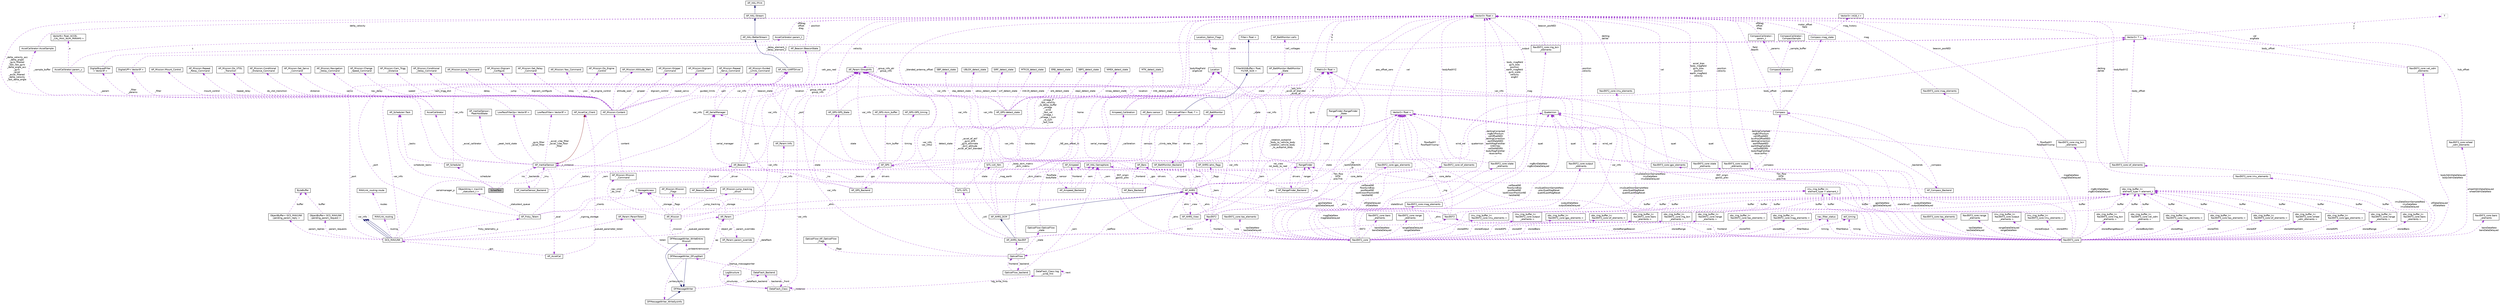 digraph "SchedTest"
{
 // INTERACTIVE_SVG=YES
  edge [fontname="Helvetica",fontsize="10",labelfontname="Helvetica",labelfontsize="10"];
  node [fontname="Helvetica",fontsize="10",shape=record];
  Node1 [label="SchedTest",height=0.2,width=0.4,color="black", fillcolor="grey75", style="filled", fontcolor="black"];
  Node2 -> Node1 [dir="back",color="darkorchid3",fontsize="10",style="dashed",label=" scheduler" ,fontname="Helvetica"];
  Node2 [label="AP_Scheduler",height=0.2,width=0.4,color="black", fillcolor="white", style="filled",URL="$classAP__Scheduler.html"];
  Node3 -> Node2 [dir="back",color="darkorchid3",fontsize="10",style="dashed",label=" var_info" ,fontname="Helvetica"];
  Node3 [label="AP_Param::GroupInfo",height=0.2,width=0.4,color="black", fillcolor="white", style="filled",URL="$structAP__Param_1_1GroupInfo.html"];
  Node3 -> Node3 [dir="back",color="darkorchid3",fontsize="10",style="dashed",label=" group_info_ptr\ngroup_info" ,fontname="Helvetica"];
  Node4 -> Node2 [dir="back",color="darkorchid3",fontsize="10",style="dashed",label=" _tasks" ,fontname="Helvetica"];
  Node4 [label="AP_Scheduler::Task",height=0.2,width=0.4,color="black", fillcolor="white", style="filled",URL="$structAP__Scheduler_1_1Task.html"];
  Node4 -> Node1 [dir="back",color="darkorchid3",fontsize="10",style="dashed",label=" scheduler_tasks" ,fontname="Helvetica"];
  Node5 -> Node1 [dir="back",color="darkorchid3",fontsize="10",style="dashed",label=" ins" ,fontname="Helvetica"];
  Node5 [label="AP_InertialSensor",height=0.2,width=0.4,color="black", fillcolor="white", style="filled",URL="$classAP__InertialSensor.html"];
  Node6 -> Node5 [dir="back",color="firebrick4",fontsize="10",style="solid",fontname="Helvetica"];
  Node6 [label="AP_AccelCal_Client",height=0.2,width=0.4,color="black", fillcolor="white", style="filled",URL="$classAP__AccelCal__Client.html"];
  Node7 -> Node5 [dir="back",color="darkorchid3",fontsize="10",style="dashed",label=" _peak_hold_state" ,fontname="Helvetica"];
  Node7 [label="AP_InertialSensor::\lPeakHoldState",height=0.2,width=0.4,color="black", fillcolor="white", style="filled",URL="$structAP__InertialSensor_1_1PeakHoldState.html"];
  Node8 -> Node5 [dir="back",color="darkorchid3",fontsize="10",style="dashed",label=" _accel_vibe_filter\n_accel_vibe_floor\l_filter" ,fontname="Helvetica"];
  Node8 [label="LowPassFilter\< Vector3f \>",height=0.2,width=0.4,color="black", fillcolor="white", style="filled",URL="$classLowPassFilter.html"];
  Node9 -> Node8 [dir="back",color="darkorchid3",fontsize="10",style="dashed",label=" _filter" ,fontname="Helvetica"];
  Node9 [label="DigitalLPF\< Vector3f \>",height=0.2,width=0.4,color="black", fillcolor="white", style="filled",URL="$classDigitalLPF.html"];
  Node10 -> Node9 [dir="back",color="darkorchid3",fontsize="10",style="dashed",label=" _output" ,fontname="Helvetica"];
  Node10 [label="Vector3\< T \>",height=0.2,width=0.4,color="black", fillcolor="white", style="filled",URL="$classVector3.html"];
  Node11 -> Node10 [dir="back",color="darkorchid3",fontsize="10",style="dashed",label=" x\ny\nz" ,fontname="Helvetica"];
  Node11 [label="T",height=0.2,width=0.4,color="grey75", fillcolor="white", style="filled"];
  Node12 -> Node5 [dir="back",color="darkorchid3",fontsize="10",style="dashed",label=" _backends" ,fontname="Helvetica"];
  Node12 [label="AP_InertialSensor_Backend",height=0.2,width=0.4,color="black", fillcolor="white", style="filled",URL="$classAP__InertialSensor__Backend.html"];
  Node13 -> Node12 [dir="back",color="darkorchid3",fontsize="10",style="dashed",label=" _sem" ,fontname="Helvetica"];
  Node13 [label="AP_HAL::Semaphore",height=0.2,width=0.4,color="black", fillcolor="white", style="filled",URL="$classAP__HAL_1_1Semaphore.html"];
  Node5 -> Node12 [dir="back",color="darkorchid3",fontsize="10",style="dashed",label=" _imu" ,fontname="Helvetica"];
  Node14 -> Node5 [dir="back",color="darkorchid3",fontsize="10",style="dashed",label=" _gyro_filter\n_accel_filter" ,fontname="Helvetica"];
  Node14 [label="LowPassFilter2p\< Vector3f \>",height=0.2,width=0.4,color="black", fillcolor="white", style="filled",URL="$classLowPassFilter2p.html"];
  Node15 -> Node14 [dir="back",color="darkorchid3",fontsize="10",style="dashed",label=" _filter\n_params" ,fontname="Helvetica"];
  Node15 [label="DigitalBiquadFilter\l\< Vector3f \>",height=0.2,width=0.4,color="black", fillcolor="white", style="filled",URL="$classDigitalBiquadFilter.html"];
  Node10 -> Node15 [dir="back",color="darkorchid3",fontsize="10",style="dashed",label=" _delay_element_1\n_delay_element_2" ,fontname="Helvetica"];
  Node16 -> Node5 [dir="back",color="darkorchid3",fontsize="10",style="dashed",label=" _accel_calibrator" ,fontname="Helvetica"];
  Node16 [label="AccelCalibrator",height=0.2,width=0.4,color="black", fillcolor="white", style="filled",URL="$classAccelCalibrator.html"];
  Node17 -> Node16 [dir="back",color="darkorchid3",fontsize="10",style="dashed",label=" _param" ,fontname="Helvetica"];
  Node17 [label="AccelCalibrator::param_u",height=0.2,width=0.4,color="black", fillcolor="white", style="filled",URL="$unionAccelCalibrator_1_1param__u.html"];
  Node18 -> Node17 [dir="back",color="darkorchid3",fontsize="10",style="dashed",label=" s" ,fontname="Helvetica"];
  Node18 [label="AccelCalibrator::param_t",height=0.2,width=0.4,color="black", fillcolor="white", style="filled",URL="$structAccelCalibrator_1_1param__t.html"];
  Node19 -> Node18 [dir="back",color="darkorchid3",fontsize="10",style="dashed",label=" offdiag\noffset\ndiag" ,fontname="Helvetica"];
  Node19 [label="Vector3\< float \>",height=0.2,width=0.4,color="black", fillcolor="white", style="filled",URL="$classVector3.html"];
  Node20 -> Node17 [dir="back",color="darkorchid3",fontsize="10",style="dashed",label=" a" ,fontname="Helvetica"];
  Node20 [label="VectorN\< float, ACCEL\l_CAL_MAX_NUM_PARAMS \>",height=0.2,width=0.4,color="black", fillcolor="white", style="filled",URL="$classVectorN.html"];
  Node21 -> Node16 [dir="back",color="darkorchid3",fontsize="10",style="dashed",label=" _sample_buffer" ,fontname="Helvetica"];
  Node21 [label="AccelCalibrator::AccelSample",height=0.2,width=0.4,color="black", fillcolor="white", style="filled",URL="$structAccelCalibrator_1_1AccelSample.html"];
  Node19 -> Node21 [dir="back",color="darkorchid3",fontsize="10",style="dashed",label=" delta_velocity" ,fontname="Helvetica"];
  Node22 -> Node5 [dir="back",color="darkorchid3",fontsize="10",style="dashed",label=" _dataflash" ,fontname="Helvetica"];
  Node22 [label="DataFlash_Class",height=0.2,width=0.4,color="black", fillcolor="white", style="filled",URL="$classDataFlash__Class.html"];
  Node23 -> Node22 [dir="back",color="darkorchid3",fontsize="10",style="dashed",label=" log_write_fmts" ,fontname="Helvetica"];
  Node23 [label="DataFlash_Class::log\l_write_fmt",height=0.2,width=0.4,color="black", fillcolor="white", style="filled",URL="$structDataFlash__Class_1_1log__write__fmt.html"];
  Node23 -> Node23 [dir="back",color="darkorchid3",fontsize="10",style="dashed",label=" next" ,fontname="Helvetica"];
  Node24 -> Node22 [dir="back",color="darkorchid3",fontsize="10",style="dashed",label=" _structures" ,fontname="Helvetica"];
  Node24 [label="LogStructure",height=0.2,width=0.4,color="black", fillcolor="white", style="filled",URL="$structLogStructure.html"];
  Node22 -> Node22 [dir="back",color="darkorchid3",fontsize="10",style="dashed",label=" _instance" ,fontname="Helvetica"];
  Node25 -> Node22 [dir="back",color="darkorchid3",fontsize="10",style="dashed",label=" backends" ,fontname="Helvetica"];
  Node25 [label="DataFlash_Backend",height=0.2,width=0.4,color="black", fillcolor="white", style="filled",URL="$classDataFlash__Backend.html"];
  Node22 -> Node25 [dir="back",color="darkorchid3",fontsize="10",style="dashed",label=" _front" ,fontname="Helvetica"];
  Node26 -> Node25 [dir="back",color="darkorchid3",fontsize="10",style="dashed",label=" _startup_messagewriter" ,fontname="Helvetica"];
  Node26 [label="DFMessageWriter_DFLogStart",height=0.2,width=0.4,color="black", fillcolor="white", style="filled",URL="$classDFMessageWriter__DFLogStart.html"];
  Node27 -> Node26 [dir="back",color="midnightblue",fontsize="10",style="solid",fontname="Helvetica"];
  Node27 [label="DFMessageWriter",height=0.2,width=0.4,color="black", fillcolor="white", style="filled",URL="$classDFMessageWriter.html"];
  Node25 -> Node27 [dir="back",color="darkorchid3",fontsize="10",style="dashed",label=" _dataflash_backend" ,fontname="Helvetica"];
  Node28 -> Node26 [dir="back",color="darkorchid3",fontsize="10",style="dashed",label=" _writeentiremission" ,fontname="Helvetica"];
  Node28 [label="DFMessageWriter_WriteEntire\lMission",height=0.2,width=0.4,color="black", fillcolor="white", style="filled",URL="$classDFMessageWriter__WriteEntireMission.html"];
  Node27 -> Node28 [dir="back",color="midnightblue",fontsize="10",style="solid",fontname="Helvetica"];
  Node29 -> Node28 [dir="back",color="darkorchid3",fontsize="10",style="dashed",label=" _mission" ,fontname="Helvetica"];
  Node29 [label="AP_Mission",height=0.2,width=0.4,color="black", fillcolor="white", style="filled",URL="$classAP__Mission.html",tooltip="Object managing Mission. "];
  Node30 -> Node29 [dir="back",color="darkorchid3",fontsize="10",style="dashed",label=" _storage" ,fontname="Helvetica"];
  Node30 [label="StorageAccess",height=0.2,width=0.4,color="black", fillcolor="white", style="filled",URL="$classStorageAccess.html"];
  Node31 -> Node29 [dir="back",color="darkorchid3",fontsize="10",style="dashed",label=" _nav_cmd\n_do_cmd" ,fontname="Helvetica"];
  Node31 [label="AP_Mission::Mission\l_Command",height=0.2,width=0.4,color="black", fillcolor="white", style="filled",URL="$structAP__Mission_1_1Mission__Command.html"];
  Node32 -> Node31 [dir="back",color="darkorchid3",fontsize="10",style="dashed",label=" content" ,fontname="Helvetica"];
  Node32 [label="AP_Mission::Content",height=0.2,width=0.4,color="black", fillcolor="white", style="filled",URL="$unionAP__Mission_1_1Content.html"];
  Node33 -> Node32 [dir="back",color="darkorchid3",fontsize="10",style="dashed",label=" guided_limits" ,fontname="Helvetica"];
  Node33 [label="AP_Mission::Guided\l_Limits_Command",height=0.2,width=0.4,color="black", fillcolor="white", style="filled",URL="$structAP__Mission_1_1Guided__Limits__Command.html"];
  Node34 -> Node32 [dir="back",color="darkorchid3",fontsize="10",style="dashed",label=" mount_control" ,fontname="Helvetica"];
  Node34 [label="AP_Mission::Mount_Control",height=0.2,width=0.4,color="black", fillcolor="white", style="filled",URL="$structAP__Mission_1_1Mount__Control.html"];
  Node35 -> Node32 [dir="back",color="darkorchid3",fontsize="10",style="dashed",label=" repeat_relay" ,fontname="Helvetica"];
  Node35 [label="AP_Mission::Repeat\l_Relay_Command",height=0.2,width=0.4,color="black", fillcolor="white", style="filled",URL="$structAP__Mission_1_1Repeat__Relay__Command.html"];
  Node36 -> Node32 [dir="back",color="darkorchid3",fontsize="10",style="dashed",label=" do_vtol_transition" ,fontname="Helvetica"];
  Node36 [label="AP_Mission::Do_VTOL\l_Transition",height=0.2,width=0.4,color="black", fillcolor="white", style="filled",URL="$structAP__Mission_1_1Do__VTOL__Transition.html"];
  Node37 -> Node32 [dir="back",color="darkorchid3",fontsize="10",style="dashed",label=" distance" ,fontname="Helvetica"];
  Node37 [label="AP_Mission::Conditional\l_Distance_Command",height=0.2,width=0.4,color="black", fillcolor="white", style="filled",URL="$structAP__Mission_1_1Conditional__Distance__Command.html"];
  Node38 -> Node32 [dir="back",color="darkorchid3",fontsize="10",style="dashed",label=" servo" ,fontname="Helvetica"];
  Node38 [label="AP_Mission::Set_Servo\l_Command",height=0.2,width=0.4,color="black", fillcolor="white", style="filled",URL="$structAP__Mission_1_1Set__Servo__Command.html"];
  Node39 -> Node32 [dir="back",color="darkorchid3",fontsize="10",style="dashed",label=" nav_delay" ,fontname="Helvetica"];
  Node39 [label="AP_Mission::Navigation\l_Delay_Command",height=0.2,width=0.4,color="black", fillcolor="white", style="filled",URL="$structAP__Mission_1_1Navigation__Delay__Command.html"];
  Node40 -> Node32 [dir="back",color="darkorchid3",fontsize="10",style="dashed",label=" speed" ,fontname="Helvetica"];
  Node40 [label="AP_Mission::Change\l_Speed_Command",height=0.2,width=0.4,color="black", fillcolor="white", style="filled",URL="$structAP__Mission_1_1Change__Speed__Command.html"];
  Node41 -> Node32 [dir="back",color="darkorchid3",fontsize="10",style="dashed",label=" cam_trigg_dist" ,fontname="Helvetica"];
  Node41 [label="AP_Mission::Cam_Trigg\l_Distance",height=0.2,width=0.4,color="black", fillcolor="white", style="filled",URL="$structAP__Mission_1_1Cam__Trigg__Distance.html"];
  Node42 -> Node32 [dir="back",color="darkorchid3",fontsize="10",style="dashed",label=" delay" ,fontname="Helvetica"];
  Node42 [label="AP_Mission::Conditional\l_Delay_Command",height=0.2,width=0.4,color="black", fillcolor="white", style="filled",URL="$structAP__Mission_1_1Conditional__Delay__Command.html"];
  Node43 -> Node32 [dir="back",color="darkorchid3",fontsize="10",style="dashed",label=" jump" ,fontname="Helvetica"];
  Node43 [label="AP_Mission::Jump_Command",height=0.2,width=0.4,color="black", fillcolor="white", style="filled",URL="$structAP__Mission_1_1Jump__Command.html"];
  Node44 -> Node32 [dir="back",color="darkorchid3",fontsize="10",style="dashed",label=" location" ,fontname="Helvetica"];
  Node44 [label="Location",height=0.2,width=0.4,color="black", fillcolor="white", style="filled",URL="$structLocation.html"];
  Node45 -> Node44 [dir="back",color="darkorchid3",fontsize="10",style="dashed",label=" flags" ,fontname="Helvetica"];
  Node45 [label="Location_Option_Flags",height=0.2,width=0.4,color="black", fillcolor="white", style="filled",URL="$structLocation__Option__Flags.html"];
  Node46 -> Node32 [dir="back",color="darkorchid3",fontsize="10",style="dashed",label=" digicam_configure" ,fontname="Helvetica"];
  Node46 [label="AP_Mission::Digicam\l_Configure",height=0.2,width=0.4,color="black", fillcolor="white", style="filled",URL="$structAP__Mission_1_1Digicam__Configure.html"];
  Node47 -> Node32 [dir="back",color="darkorchid3",fontsize="10",style="dashed",label=" relay" ,fontname="Helvetica"];
  Node47 [label="AP_Mission::Set_Relay\l_Command",height=0.2,width=0.4,color="black", fillcolor="white", style="filled",URL="$structAP__Mission_1_1Set__Relay__Command.html"];
  Node48 -> Node32 [dir="back",color="darkorchid3",fontsize="10",style="dashed",label=" yaw" ,fontname="Helvetica"];
  Node48 [label="AP_Mission::Yaw_Command",height=0.2,width=0.4,color="black", fillcolor="white", style="filled",URL="$structAP__Mission_1_1Yaw__Command.html"];
  Node49 -> Node32 [dir="back",color="darkorchid3",fontsize="10",style="dashed",label=" do_engine_control" ,fontname="Helvetica"];
  Node49 [label="AP_Mission::Do_Engine\l_Control",height=0.2,width=0.4,color="black", fillcolor="white", style="filled",URL="$structAP__Mission_1_1Do__Engine__Control.html"];
  Node50 -> Node32 [dir="back",color="darkorchid3",fontsize="10",style="dashed",label=" altitude_wait" ,fontname="Helvetica"];
  Node50 [label="AP_Mission::Altitude_Wait",height=0.2,width=0.4,color="black", fillcolor="white", style="filled",URL="$structAP__Mission_1_1Altitude__Wait.html"];
  Node51 -> Node32 [dir="back",color="darkorchid3",fontsize="10",style="dashed",label=" gripper" ,fontname="Helvetica"];
  Node51 [label="AP_Mission::Gripper\l_Command",height=0.2,width=0.4,color="black", fillcolor="white", style="filled",URL="$structAP__Mission_1_1Gripper__Command.html"];
  Node52 -> Node32 [dir="back",color="darkorchid3",fontsize="10",style="dashed",label=" digicam_control" ,fontname="Helvetica"];
  Node52 [label="AP_Mission::Digicam\l_Control",height=0.2,width=0.4,color="black", fillcolor="white", style="filled",URL="$structAP__Mission_1_1Digicam__Control.html"];
  Node53 -> Node32 [dir="back",color="darkorchid3",fontsize="10",style="dashed",label=" repeat_servo" ,fontname="Helvetica"];
  Node53 [label="AP_Mission::Repeat\l_Servo_Command",height=0.2,width=0.4,color="black", fillcolor="white", style="filled",URL="$structAP__Mission_1_1Repeat__Servo__Command.html"];
  Node3 -> Node29 [dir="back",color="darkorchid3",fontsize="10",style="dashed",label=" var_info" ,fontname="Helvetica"];
  Node54 -> Node29 [dir="back",color="darkorchid3",fontsize="10",style="dashed",label=" _flags" ,fontname="Helvetica"];
  Node54 [label="AP_Mission::Mission\l_Flags",height=0.2,width=0.4,color="black", fillcolor="white", style="filled",URL="$structAP__Mission_1_1Mission__Flags.html"];
  Node55 -> Node29 [dir="back",color="darkorchid3",fontsize="10",style="dashed",label=" _ahrs" ,fontname="Helvetica"];
  Node55 [label="AP_AHRS",height=0.2,width=0.4,color="black", fillcolor="white", style="filled",URL="$classAP__AHRS.html"];
  Node56 -> Node55 [dir="back",color="darkorchid3",fontsize="10",style="dashed",label=" _rotation_autopilot\l_body_to_vehicle_body\n_rotation_vehicle_body\l_to_autopilot_body" ,fontname="Helvetica"];
  Node56 [label="Matrix3\< float \>",height=0.2,width=0.4,color="black", fillcolor="white", style="filled",URL="$classMatrix3.html"];
  Node19 -> Node56 [dir="back",color="darkorchid3",fontsize="10",style="dashed",label=" a\nb\nc" ,fontname="Helvetica"];
  Node57 -> Node55 [dir="back",color="darkorchid3",fontsize="10",style="dashed",label=" _flags" ,fontname="Helvetica"];
  Node57 [label="AP_AHRS::ahrs_flags",height=0.2,width=0.4,color="black", fillcolor="white", style="filled",URL="$structAP__AHRS_1_1ahrs__flags.html"];
  Node58 -> Node55 [dir="back",color="darkorchid3",fontsize="10",style="dashed",label=" _baro" ,fontname="Helvetica"];
  Node58 [label="AP_Baro",height=0.2,width=0.4,color="black", fillcolor="white", style="filled",URL="$classAP__Baro.html"];
  Node59 -> Node58 [dir="back",color="darkorchid3",fontsize="10",style="dashed",label=" sensors" ,fontname="Helvetica"];
  Node59 [label="AP_Baro::sensor",height=0.2,width=0.4,color="black", fillcolor="white", style="filled",URL="$structAP__Baro_1_1sensor.html"];
  Node60 -> Node58 [dir="back",color="darkorchid3",fontsize="10",style="dashed",label=" _climb_rate_filter" ,fontname="Helvetica"];
  Node60 [label="DerivativeFilter\< float, 7 \>",height=0.2,width=0.4,color="black", fillcolor="white", style="filled",URL="$classDerivativeFilter.html"];
  Node61 -> Node60 [dir="back",color="midnightblue",fontsize="10",style="solid",fontname="Helvetica"];
  Node61 [label="FilterWithBuffer\< float,\l FILTER_SIZE \>",height=0.2,width=0.4,color="black", fillcolor="white", style="filled",URL="$classFilterWithBuffer.html"];
  Node62 -> Node61 [dir="back",color="midnightblue",fontsize="10",style="solid",fontname="Helvetica"];
  Node62 [label="Filter\< float \>",height=0.2,width=0.4,color="black", fillcolor="white", style="filled",URL="$classFilter.html"];
  Node3 -> Node58 [dir="back",color="darkorchid3",fontsize="10",style="dashed",label=" var_info" ,fontname="Helvetica"];
  Node63 -> Node58 [dir="back",color="darkorchid3",fontsize="10",style="dashed",label=" drivers" ,fontname="Helvetica"];
  Node63 [label="AP_Baro_Backend",height=0.2,width=0.4,color="black", fillcolor="white", style="filled",URL="$classAP__Baro__Backend.html"];
  Node58 -> Node63 [dir="back",color="darkorchid3",fontsize="10",style="dashed",label=" _frontend" ,fontname="Helvetica"];
  Node13 -> Node63 [dir="back",color="darkorchid3",fontsize="10",style="dashed",label=" _sem" ,fontname="Helvetica"];
  Node64 -> Node55 [dir="back",color="darkorchid3",fontsize="10",style="dashed",label=" _optflow" ,fontname="Helvetica"];
  Node64 [label="OpticalFlow",height=0.2,width=0.4,color="black", fillcolor="white", style="filled",URL="$classOpticalFlow.html"];
  Node65 -> Node64 [dir="back",color="darkorchid3",fontsize="10",style="dashed",label=" _ahrs" ,fontname="Helvetica"];
  Node65 [label="AP_AHRS_NavEKF",height=0.2,width=0.4,color="black", fillcolor="white", style="filled",URL="$classAP__AHRS__NavEKF.html"];
  Node66 -> Node65 [dir="back",color="midnightblue",fontsize="10",style="solid",fontname="Helvetica"];
  Node66 [label="AP_AHRS_DCM",height=0.2,width=0.4,color="black", fillcolor="white", style="filled",URL="$classAP__AHRS__DCM.html"];
  Node55 -> Node66 [dir="back",color="midnightblue",fontsize="10",style="solid",fontname="Helvetica"];
  Node56 -> Node66 [dir="back",color="darkorchid3",fontsize="10",style="dashed",label=" _body_dcm_matrix\n_dcm_matrix" ,fontname="Helvetica"];
  Node19 -> Node66 [dir="back",color="darkorchid3",fontsize="10",style="dashed",label=" _omega_P\n_last_velocity\n_ra_delay_buffer\n_omega\n_wind\n_last_vel\n_omega_I\n_omega_I_sum\n_ra_sum\n_last_fuse\n..." ,fontname="Helvetica"];
  Node67 -> Node66 [dir="back",color="darkorchid3",fontsize="10",style="dashed",label=" _mag_earth" ,fontname="Helvetica"];
  Node67 [label="Vector2\< float \>",height=0.2,width=0.4,color="black", fillcolor="white", style="filled",URL="$structVector2.html"];
  Node56 -> Node65 [dir="back",color="darkorchid3",fontsize="10",style="dashed",label=" _dcm_matrix" ,fontname="Helvetica"];
  Node68 -> Node65 [dir="back",color="darkorchid3",fontsize="10",style="dashed",label=" EKF2" ,fontname="Helvetica"];
  Node68 [label="NavEKF2",height=0.2,width=0.4,color="black", fillcolor="white", style="filled",URL="$classNavEKF2.html"];
  Node58 -> Node68 [dir="back",color="darkorchid3",fontsize="10",style="dashed",label=" _baro" ,fontname="Helvetica"];
  Node3 -> Node68 [dir="back",color="darkorchid3",fontsize="10",style="dashed",label=" var_info" ,fontname="Helvetica"];
  Node67 -> Node68 [dir="back",color="darkorchid3",fontsize="10",style="dashed",label=" core_delta" ,fontname="Helvetica"];
  Node69 -> Node68 [dir="back",color="darkorchid3",fontsize="10",style="dashed",label=" _rng" ,fontname="Helvetica"];
  Node69 [label="RangeFinder",height=0.2,width=0.4,color="black", fillcolor="white", style="filled",URL="$classRangeFinder.html"];
  Node70 -> Node69 [dir="back",color="darkorchid3",fontsize="10",style="dashed",label=" serial_manager" ,fontname="Helvetica"];
  Node70 [label="AP_SerialManager",height=0.2,width=0.4,color="black", fillcolor="white", style="filled",URL="$classAP__SerialManager.html"];
  Node71 -> Node70 [dir="back",color="darkorchid3",fontsize="10",style="dashed",label=" uart" ,fontname="Helvetica"];
  Node71 [label="AP_HAL::UARTDriver",height=0.2,width=0.4,color="black", fillcolor="white", style="filled",URL="$classAP__HAL_1_1UARTDriver.html"];
  Node72 -> Node71 [dir="back",color="midnightblue",fontsize="10",style="solid",fontname="Helvetica"];
  Node72 [label="AP_HAL::BetterStream",height=0.2,width=0.4,color="black", fillcolor="white", style="filled",URL="$classAP__HAL_1_1BetterStream.html"];
  Node73 -> Node72 [dir="back",color="midnightblue",fontsize="10",style="solid",fontname="Helvetica"];
  Node73 [label="AP_HAL::Stream",height=0.2,width=0.4,color="black", fillcolor="white", style="filled",URL="$classAP__HAL_1_1Stream.html"];
  Node74 -> Node73 [dir="back",color="midnightblue",fontsize="10",style="solid",fontname="Helvetica"];
  Node74 [label="AP_HAL::Print",height=0.2,width=0.4,color="black", fillcolor="white", style="filled",URL="$classAP__HAL_1_1Print.html"];
  Node3 -> Node70 [dir="back",color="darkorchid3",fontsize="10",style="dashed",label=" var_info" ,fontname="Helvetica"];
  Node75 -> Node69 [dir="back",color="darkorchid3",fontsize="10",style="dashed",label=" state" ,fontname="Helvetica"];
  Node75 [label="RangeFinder::RangeFinder\l_State",height=0.2,width=0.4,color="black", fillcolor="white", style="filled",URL="$structRangeFinder_1_1RangeFinder__State.html"];
  Node3 -> Node69 [dir="back",color="darkorchid3",fontsize="10",style="dashed",label=" var_info" ,fontname="Helvetica"];
  Node19 -> Node69 [dir="back",color="darkorchid3",fontsize="10",style="dashed",label=" pos_offset_zero" ,fontname="Helvetica"];
  Node76 -> Node69 [dir="back",color="darkorchid3",fontsize="10",style="dashed",label=" drivers" ,fontname="Helvetica"];
  Node76 [label="AP_RangeFinder_Backend",height=0.2,width=0.4,color="black", fillcolor="white", style="filled",URL="$classAP__RangeFinder__Backend.html"];
  Node75 -> Node76 [dir="back",color="darkorchid3",fontsize="10",style="dashed",label=" state" ,fontname="Helvetica"];
  Node13 -> Node76 [dir="back",color="darkorchid3",fontsize="10",style="dashed",label=" _sem" ,fontname="Helvetica"];
  Node69 -> Node76 [dir="back",color="darkorchid3",fontsize="10",style="dashed",label=" ranger" ,fontname="Helvetica"];
  Node55 -> Node68 [dir="back",color="darkorchid3",fontsize="10",style="dashed",label=" _ahrs" ,fontname="Helvetica"];
  Node77 -> Node68 [dir="back",color="darkorchid3",fontsize="10",style="dashed",label=" core" ,fontname="Helvetica"];
  Node77 [label="NavEKF2_core",height=0.2,width=0.4,color="black", fillcolor="white", style="filled",URL="$classNavEKF2__core.html"];
  Node78 -> Node77 [dir="back",color="darkorchid3",fontsize="10",style="dashed",label=" magDataNew\nmagDataDelayed" ,fontname="Helvetica"];
  Node78 [label="NavEKF2_core::mag_elements",height=0.2,width=0.4,color="black", fillcolor="white", style="filled",URL="$structNavEKF2__core_1_1mag__elements.html"];
  Node19 -> Node78 [dir="back",color="darkorchid3",fontsize="10",style="dashed",label=" mag" ,fontname="Helvetica"];
  Node56 -> Node77 [dir="back",color="darkorchid3",fontsize="10",style="dashed",label=" Tbn_flow\nDCM\nprevTnb" ,fontname="Helvetica"];
  Node68 -> Node77 [dir="back",color="darkorchid3",fontsize="10",style="dashed",label=" frontend" ,fontname="Helvetica"];
  Node79 -> Node77 [dir="back",color="darkorchid3",fontsize="10",style="dashed",label=" baroDataNew\nbaroDataDelayed" ,fontname="Helvetica"];
  Node79 [label="NavEKF2_core::baro\l_elements",height=0.2,width=0.4,color="black", fillcolor="white", style="filled",URL="$structNavEKF2__core_1_1baro__elements.html"];
  Node80 -> Node77 [dir="back",color="darkorchid3",fontsize="10",style="dashed",label=" storedIMU" ,fontname="Helvetica"];
  Node80 [label="imu_ring_buffer_t\<\l NavEKF2_core::imu_elements \>",height=0.2,width=0.4,color="black", fillcolor="white", style="filled",URL="$classimu__ring__buffer__t.html"];
  Node81 -> Node80 [dir="back",color="darkorchid3",fontsize="10",style="dashed",label=" buffer" ,fontname="Helvetica"];
  Node81 [label="imu_ring_buffer_t\<\l element_type \>::element_t",height=0.2,width=0.4,color="black", fillcolor="white", style="filled",URL="$structimu__ring__buffer__t_1_1element__t.html"];
  Node82 -> Node77 [dir="back",color="darkorchid3",fontsize="10",style="dashed",label=" rngBcnDataNew\nrngBcnDataDelayed" ,fontname="Helvetica"];
  Node82 [label="NavEKF2_core::rng_bcn\l_elements",height=0.2,width=0.4,color="black", fillcolor="white", style="filled",URL="$structNavEKF2__core_1_1rng__bcn__elements.html"];
  Node19 -> Node82 [dir="back",color="darkorchid3",fontsize="10",style="dashed",label=" beacon_posNED" ,fontname="Helvetica"];
  Node83 -> Node77 [dir="back",color="darkorchid3",fontsize="10",style="dashed",label=" ofDataDelayed\nofDataNew" ,fontname="Helvetica"];
  Node83 [label="NavEKF2_core::of_elements",height=0.2,width=0.4,color="black", fillcolor="white", style="filled",URL="$structNavEKF2__core_1_1of__elements.html"];
  Node19 -> Node83 [dir="back",color="darkorchid3",fontsize="10",style="dashed",label=" bodyRadXYZ" ,fontname="Helvetica"];
  Node10 -> Node83 [dir="back",color="darkorchid3",fontsize="10",style="dashed",label=" body_offset" ,fontname="Helvetica"];
  Node67 -> Node83 [dir="back",color="darkorchid3",fontsize="10",style="dashed",label=" flowRadXY\nflowRadXYcomp" ,fontname="Helvetica"];
  Node84 -> Node77 [dir="back",color="darkorchid3",fontsize="10",style="dashed",label=" storedGPS" ,fontname="Helvetica"];
  Node84 [label="obs_ring_buffer_t\<\l NavEKF2_core::gps_elements \>",height=0.2,width=0.4,color="black", fillcolor="white", style="filled",URL="$classobs__ring__buffer__t.html"];
  Node85 -> Node84 [dir="back",color="darkorchid3",fontsize="10",style="dashed",label=" buffer" ,fontname="Helvetica"];
  Node85 [label="obs_ring_buffer_t\<\l element_type \>::element_t",height=0.2,width=0.4,color="black", fillcolor="white", style="filled",URL="$structobs__ring__buffer__t_1_1element__t.html"];
  Node86 -> Node77 [dir="back",color="darkorchid3",fontsize="10",style="dashed",label=" timing" ,fontname="Helvetica"];
  Node86 [label="ekf_timing",height=0.2,width=0.4,color="black", fillcolor="white", style="filled",URL="$structekf__timing.html"];
  Node87 -> Node77 [dir="back",color="darkorchid3",fontsize="10",style="dashed",label=" tasDataNew\ntasDataDelayed" ,fontname="Helvetica"];
  Node87 [label="NavEKF2_core::tas_elements",height=0.2,width=0.4,color="black", fillcolor="white", style="filled",URL="$structNavEKF2__core_1_1tas__elements.html"];
  Node88 -> Node77 [dir="back",color="darkorchid3",fontsize="10",style="dashed",label=" imuQuatDownSampleNew\nprevQuatMagReset\nquatAtLastMagReset" ,fontname="Helvetica"];
  Node88 [label="Quaternion",height=0.2,width=0.4,color="black", fillcolor="white", style="filled",URL="$classQuaternion.html"];
  Node89 -> Node77 [dir="back",color="darkorchid3",fontsize="10",style="dashed",label=" stateStruct" ,fontname="Helvetica"];
  Node89 [label="NavEKF2_core::state\l_elements",height=0.2,width=0.4,color="black", fillcolor="white", style="filled",URL="$structNavEKF2__core_1_1state__elements.html"];
  Node88 -> Node89 [dir="back",color="darkorchid3",fontsize="10",style="dashed",label=" quat" ,fontname="Helvetica"];
  Node19 -> Node89 [dir="back",color="darkorchid3",fontsize="10",style="dashed",label=" body_magfield\ngyro_bias\nposition\nearth_magfield\ngyro_scale\nvelocity\nangErr" ,fontname="Helvetica"];
  Node67 -> Node89 [dir="back",color="darkorchid3",fontsize="10",style="dashed",label=" wind_vel" ,fontname="Helvetica"];
  Node90 -> Node77 [dir="back",color="darkorchid3",fontsize="10",style="dashed",label=" storedOF" ,fontname="Helvetica"];
  Node90 [label="obs_ring_buffer_t\<\l NavEKF2_core::of_elements \>",height=0.2,width=0.4,color="black", fillcolor="white", style="filled",URL="$classobs__ring__buffer__t.html"];
  Node85 -> Node90 [dir="back",color="darkorchid3",fontsize="10",style="dashed",label=" buffer" ,fontname="Helvetica"];
  Node91 -> Node77 [dir="back",color="darkorchid3",fontsize="10",style="dashed",label=" imuDataDownSampledNew\nimuDataNew\nimuDataDelayed" ,fontname="Helvetica"];
  Node91 [label="NavEKF2_core::imu_elements",height=0.2,width=0.4,color="black", fillcolor="white", style="filled",URL="$structNavEKF2__core_1_1imu__elements.html"];
  Node19 -> Node91 [dir="back",color="darkorchid3",fontsize="10",style="dashed",label=" delAng\ndelVel" ,fontname="Helvetica"];
  Node19 -> Node77 [dir="back",color="darkorchid3",fontsize="10",style="dashed",label=" delAngCorrected\nrngBcnPosSum\nvelOffsetNED\ndelAngCorrection\nearthRateNED\nearthMagFieldVar\ntiltErrVec\nvelDotNEDfilt\nbodyMagFieldVar\nreceiverPos\n..." ,fontname="Helvetica"];
  Node92 -> Node77 [dir="back",color="darkorchid3",fontsize="10",style="dashed",label=" filterStatus" ,fontname="Helvetica"];
  Node92 [label="nav_filter_status",height=0.2,width=0.4,color="black", fillcolor="white", style="filled",URL="$unionnav__filter__status.html"];
  Node93 -> Node77 [dir="back",color="darkorchid3",fontsize="10",style="dashed",label=" outputDataNew\noutputDataDelayed" ,fontname="Helvetica"];
  Node93 [label="NavEKF2_core::output\l_elements",height=0.2,width=0.4,color="black", fillcolor="white", style="filled",URL="$structNavEKF2__core_1_1output__elements.html"];
  Node88 -> Node93 [dir="back",color="darkorchid3",fontsize="10",style="dashed",label=" quat" ,fontname="Helvetica"];
  Node19 -> Node93 [dir="back",color="darkorchid3",fontsize="10",style="dashed",label=" position\nvelocity" ,fontname="Helvetica"];
  Node94 -> Node77 [dir="back",color="darkorchid3",fontsize="10",style="dashed",label=" gpsDataNew\ngpsDataDelayed" ,fontname="Helvetica"];
  Node94 [label="NavEKF2_core::gps_elements",height=0.2,width=0.4,color="black", fillcolor="white", style="filled",URL="$structNavEKF2__core_1_1gps__elements.html"];
  Node19 -> Node94 [dir="back",color="darkorchid3",fontsize="10",style="dashed",label=" vel" ,fontname="Helvetica"];
  Node67 -> Node94 [dir="back",color="darkorchid3",fontsize="10",style="dashed",label=" pos" ,fontname="Helvetica"];
  Node67 -> Node77 [dir="back",color="darkorchid3",fontsize="10",style="dashed",label=" velResetNE\nflowGyroBias\nposResetNE\nlastKnownPositionNE\nheldVelNE" ,fontname="Helvetica"];
  Node95 -> Node77 [dir="back",color="darkorchid3",fontsize="10",style="dashed",label=" storedBaro" ,fontname="Helvetica"];
  Node95 [label="obs_ring_buffer_t\<\l NavEKF2_core::baro\l_elements \>",height=0.2,width=0.4,color="black", fillcolor="white", style="filled",URL="$classobs__ring__buffer__t.html"];
  Node85 -> Node95 [dir="back",color="darkorchid3",fontsize="10",style="dashed",label=" buffer" ,fontname="Helvetica"];
  Node96 -> Node77 [dir="back",color="darkorchid3",fontsize="10",style="dashed",label=" storedRangeBeacon" ,fontname="Helvetica"];
  Node96 [label="obs_ring_buffer_t\<\l NavEKF2_core::rng_bcn\l_elements \>",height=0.2,width=0.4,color="black", fillcolor="white", style="filled",URL="$classobs__ring__buffer__t.html"];
  Node85 -> Node96 [dir="back",color="darkorchid3",fontsize="10",style="dashed",label=" buffer" ,fontname="Helvetica"];
  Node97 -> Node77 [dir="back",color="darkorchid3",fontsize="10",style="dashed",label=" storedRange" ,fontname="Helvetica"];
  Node97 [label="obs_ring_buffer_t\<\l NavEKF2_core::range\l_elements \>",height=0.2,width=0.4,color="black", fillcolor="white", style="filled",URL="$classobs__ring__buffer__t.html"];
  Node85 -> Node97 [dir="back",color="darkorchid3",fontsize="10",style="dashed",label=" buffer" ,fontname="Helvetica"];
  Node98 -> Node77 [dir="back",color="darkorchid3",fontsize="10",style="dashed",label=" storedTAS" ,fontname="Helvetica"];
  Node98 [label="obs_ring_buffer_t\<\l NavEKF2_core::tas_elements \>",height=0.2,width=0.4,color="black", fillcolor="white", style="filled",URL="$classobs__ring__buffer__t.html"];
  Node85 -> Node98 [dir="back",color="darkorchid3",fontsize="10",style="dashed",label=" buffer" ,fontname="Helvetica"];
  Node55 -> Node77 [dir="back",color="darkorchid3",fontsize="10",style="dashed",label=" _ahrs" ,fontname="Helvetica"];
  Node99 -> Node77 [dir="back",color="darkorchid3",fontsize="10",style="dashed",label=" storedMag" ,fontname="Helvetica"];
  Node99 [label="obs_ring_buffer_t\<\l NavEKF2_core::mag_elements \>",height=0.2,width=0.4,color="black", fillcolor="white", style="filled",URL="$classobs__ring__buffer__t.html"];
  Node85 -> Node99 [dir="back",color="darkorchid3",fontsize="10",style="dashed",label=" buffer" ,fontname="Helvetica"];
  Node100 -> Node77 [dir="back",color="darkorchid3",fontsize="10",style="dashed",label=" rangeDataDelayed\nrangeDataNew" ,fontname="Helvetica"];
  Node100 [label="NavEKF2_core::range\l_elements",height=0.2,width=0.4,color="black", fillcolor="white", style="filled",URL="$structNavEKF2__core_1_1range__elements.html"];
  Node44 -> Node77 [dir="back",color="darkorchid3",fontsize="10",style="dashed",label=" EKF_origin\ngpsloc_prev" ,fontname="Helvetica"];
  Node101 -> Node77 [dir="back",color="darkorchid3",fontsize="10",style="dashed",label=" storedOutput" ,fontname="Helvetica"];
  Node101 [label="imu_ring_buffer_t\<\l NavEKF2_core::output\l_elements \>",height=0.2,width=0.4,color="black", fillcolor="white", style="filled",URL="$classimu__ring__buffer__t.html"];
  Node81 -> Node101 [dir="back",color="darkorchid3",fontsize="10",style="dashed",label=" buffer" ,fontname="Helvetica"];
  Node102 -> Node65 [dir="back",color="darkorchid3",fontsize="10",style="dashed",label=" EKF3" ,fontname="Helvetica"];
  Node102 [label="NavEKF3",height=0.2,width=0.4,color="black", fillcolor="white", style="filled",URL="$classNavEKF3.html"];
  Node103 -> Node102 [dir="back",color="darkorchid3",fontsize="10",style="dashed",label=" core" ,fontname="Helvetica"];
  Node103 [label="NavEKF3_core",height=0.2,width=0.4,color="black", fillcolor="white", style="filled",URL="$classNavEKF3__core.html"];
  Node104 -> Node103 [dir="back",color="darkorchid3",fontsize="10",style="dashed",label=" storedMag" ,fontname="Helvetica"];
  Node104 [label="obs_ring_buffer_t\<\l NavEKF3_core::mag_elements \>",height=0.2,width=0.4,color="black", fillcolor="white", style="filled",URL="$classobs__ring__buffer__t.html"];
  Node85 -> Node104 [dir="back",color="darkorchid3",fontsize="10",style="dashed",label=" buffer" ,fontname="Helvetica"];
  Node105 -> Node103 [dir="back",color="darkorchid3",fontsize="10",style="dashed",label=" outputDataNew\noutputDataDelayed" ,fontname="Helvetica"];
  Node105 [label="NavEKF3_core::output\l_elements",height=0.2,width=0.4,color="black", fillcolor="white", style="filled",URL="$structNavEKF3__core_1_1output__elements.html"];
  Node88 -> Node105 [dir="back",color="darkorchid3",fontsize="10",style="dashed",label=" quat" ,fontname="Helvetica"];
  Node19 -> Node105 [dir="back",color="darkorchid3",fontsize="10",style="dashed",label=" position\nvelocity" ,fontname="Helvetica"];
  Node106 -> Node103 [dir="back",color="darkorchid3",fontsize="10",style="dashed",label=" gpsDataNew\ngpsDataDelayed" ,fontname="Helvetica"];
  Node106 [label="NavEKF3_core::gps_elements",height=0.2,width=0.4,color="black", fillcolor="white", style="filled",URL="$structNavEKF3__core_1_1gps__elements.html"];
  Node19 -> Node106 [dir="back",color="darkorchid3",fontsize="10",style="dashed",label=" vel" ,fontname="Helvetica"];
  Node67 -> Node106 [dir="back",color="darkorchid3",fontsize="10",style="dashed",label=" pos" ,fontname="Helvetica"];
  Node56 -> Node103 [dir="back",color="darkorchid3",fontsize="10",style="dashed",label=" Tbn_flow\nDCM\nprevTnb" ,fontname="Helvetica"];
  Node102 -> Node103 [dir="back",color="darkorchid3",fontsize="10",style="dashed",label=" frontend" ,fontname="Helvetica"];
  Node107 -> Node103 [dir="back",color="darkorchid3",fontsize="10",style="dashed",label=" storedOF" ,fontname="Helvetica"];
  Node107 [label="obs_ring_buffer_t\<\l NavEKF3_core::of_elements \>",height=0.2,width=0.4,color="black", fillcolor="white", style="filled",URL="$classobs__ring__buffer__t.html"];
  Node85 -> Node107 [dir="back",color="darkorchid3",fontsize="10",style="dashed",label=" buffer" ,fontname="Helvetica"];
  Node86 -> Node103 [dir="back",color="darkorchid3",fontsize="10",style="dashed",label=" timing" ,fontname="Helvetica"];
  Node108 -> Node103 [dir="back",color="darkorchid3",fontsize="10",style="dashed",label=" wheelOdmDataDelayed\nwheelOdmDataNew" ,fontname="Helvetica"];
  Node108 [label="NavEKF3_core::wheel\l_odm_elements",height=0.2,width=0.4,color="black", fillcolor="white", style="filled",URL="$structNavEKF3__core_1_1wheel__odm__elements.html"];
  Node10 -> Node108 [dir="back",color="darkorchid3",fontsize="10",style="dashed",label=" hub_offset" ,fontname="Helvetica"];
  Node109 -> Node103 [dir="back",color="darkorchid3",fontsize="10",style="dashed",label=" bodyOdmDataDelayed\nbodyOdmDataNew" ,fontname="Helvetica"];
  Node109 [label="NavEKF3_core::vel_odm\l_elements",height=0.2,width=0.4,color="black", fillcolor="white", style="filled",URL="$structNavEKF3__core_1_1vel__odm__elements.html"];
  Node19 -> Node109 [dir="back",color="darkorchid3",fontsize="10",style="dashed",label=" vel\nangRate" ,fontname="Helvetica"];
  Node10 -> Node109 [dir="back",color="darkorchid3",fontsize="10",style="dashed",label=" body_offset" ,fontname="Helvetica"];
  Node88 -> Node103 [dir="back",color="darkorchid3",fontsize="10",style="dashed",label=" imuQuatDownSampleNew\nprevQuatMagReset\nquatAtLastMagReset" ,fontname="Helvetica"];
  Node110 -> Node103 [dir="back",color="darkorchid3",fontsize="10",style="dashed",label=" storedWheelOdm" ,fontname="Helvetica"];
  Node110 [label="obs_ring_buffer_t\<\l NavEKF3_core::wheel\l_odm_elements \>",height=0.2,width=0.4,color="black", fillcolor="white", style="filled",URL="$classobs__ring__buffer__t.html"];
  Node85 -> Node110 [dir="back",color="darkorchid3",fontsize="10",style="dashed",label=" buffer" ,fontname="Helvetica"];
  Node19 -> Node103 [dir="back",color="darkorchid3",fontsize="10",style="dashed",label=" delAngCorrected\nrngBcnPosSum\nvelOffsetNED\nbcnPosOffsetNED\ndelAngCorrection\nearthRateNED\nearthMagFieldVar\nvelDotNEDfilt\nbodyMagFieldVar\nreceiverPos\n..." ,fontname="Helvetica"];
  Node92 -> Node103 [dir="back",color="darkorchid3",fontsize="10",style="dashed",label=" filterStatus" ,fontname="Helvetica"];
  Node111 -> Node103 [dir="back",color="darkorchid3",fontsize="10",style="dashed",label=" magDataNew\nmagDataDelayed" ,fontname="Helvetica"];
  Node111 [label="NavEKF3_core::mag_elements",height=0.2,width=0.4,color="black", fillcolor="white", style="filled",URL="$structNavEKF3__core_1_1mag__elements.html"];
  Node19 -> Node111 [dir="back",color="darkorchid3",fontsize="10",style="dashed",label=" mag" ,fontname="Helvetica"];
  Node67 -> Node103 [dir="back",color="darkorchid3",fontsize="10",style="dashed",label=" velResetNE\nflowGyroBias\nposResetNE\nlastKnownPositionNE\nheldVelNE" ,fontname="Helvetica"];
  Node112 -> Node103 [dir="back",color="darkorchid3",fontsize="10",style="dashed",label=" storedGPS" ,fontname="Helvetica"];
  Node112 [label="obs_ring_buffer_t\<\l NavEKF3_core::gps_elements \>",height=0.2,width=0.4,color="black", fillcolor="white", style="filled",URL="$classobs__ring__buffer__t.html"];
  Node85 -> Node112 [dir="back",color="darkorchid3",fontsize="10",style="dashed",label=" buffer" ,fontname="Helvetica"];
  Node113 -> Node103 [dir="back",color="darkorchid3",fontsize="10",style="dashed",label=" stateStruct" ,fontname="Helvetica"];
  Node113 [label="NavEKF3_core::state\l_elements",height=0.2,width=0.4,color="black", fillcolor="white", style="filled",URL="$structNavEKF3__core_1_1state__elements.html"];
  Node88 -> Node113 [dir="back",color="darkorchid3",fontsize="10",style="dashed",label=" quat" ,fontname="Helvetica"];
  Node19 -> Node113 [dir="back",color="darkorchid3",fontsize="10",style="dashed",label=" accel_bias\nbody_magfield\ngyro_bias\nposition\nearth_magfield\nvelocity" ,fontname="Helvetica"];
  Node67 -> Node113 [dir="back",color="darkorchid3",fontsize="10",style="dashed",label=" wind_vel" ,fontname="Helvetica"];
  Node114 -> Node103 [dir="back",color="darkorchid3",fontsize="10",style="dashed",label=" storedRange" ,fontname="Helvetica"];
  Node114 [label="obs_ring_buffer_t\<\l NavEKF3_core::range\l_elements \>",height=0.2,width=0.4,color="black", fillcolor="white", style="filled",URL="$classobs__ring__buffer__t.html"];
  Node85 -> Node114 [dir="back",color="darkorchid3",fontsize="10",style="dashed",label=" buffer" ,fontname="Helvetica"];
  Node115 -> Node103 [dir="back",color="darkorchid3",fontsize="10",style="dashed",label=" rngBcnDataNew\nrngBcnDataDelayed" ,fontname="Helvetica"];
  Node115 [label="NavEKF3_core::rng_bcn\l_elements",height=0.2,width=0.4,color="black", fillcolor="white", style="filled",URL="$structNavEKF3__core_1_1rng__bcn__elements.html"];
  Node19 -> Node115 [dir="back",color="darkorchid3",fontsize="10",style="dashed",label=" beacon_posNED" ,fontname="Helvetica"];
  Node116 -> Node103 [dir="back",color="darkorchid3",fontsize="10",style="dashed",label=" baroDataNew\nbaroDataDelayed" ,fontname="Helvetica"];
  Node116 [label="NavEKF3_core::baro\l_elements",height=0.2,width=0.4,color="black", fillcolor="white", style="filled",URL="$structNavEKF3__core_1_1baro__elements.html"];
  Node55 -> Node103 [dir="back",color="darkorchid3",fontsize="10",style="dashed",label=" _ahrs" ,fontname="Helvetica"];
  Node117 -> Node103 [dir="back",color="darkorchid3",fontsize="10",style="dashed",label=" storedBaro" ,fontname="Helvetica"];
  Node117 [label="obs_ring_buffer_t\<\l NavEKF3_core::baro\l_elements \>",height=0.2,width=0.4,color="black", fillcolor="white", style="filled",URL="$classobs__ring__buffer__t.html"];
  Node85 -> Node117 [dir="back",color="darkorchid3",fontsize="10",style="dashed",label=" buffer" ,fontname="Helvetica"];
  Node44 -> Node103 [dir="back",color="darkorchid3",fontsize="10",style="dashed",label=" EKF_origin\ngpsloc_prev" ,fontname="Helvetica"];
  Node118 -> Node103 [dir="back",color="darkorchid3",fontsize="10",style="dashed",label=" tasDataNew\ntasDataDelayed" ,fontname="Helvetica"];
  Node118 [label="NavEKF3_core::tas_elements",height=0.2,width=0.4,color="black", fillcolor="white", style="filled",URL="$structNavEKF3__core_1_1tas__elements.html"];
  Node119 -> Node103 [dir="back",color="darkorchid3",fontsize="10",style="dashed",label=" storedIMU" ,fontname="Helvetica"];
  Node119 [label="imu_ring_buffer_t\<\l NavEKF3_core::imu_elements \>",height=0.2,width=0.4,color="black", fillcolor="white", style="filled",URL="$classimu__ring__buffer__t.html"];
  Node81 -> Node119 [dir="back",color="darkorchid3",fontsize="10",style="dashed",label=" buffer" ,fontname="Helvetica"];
  Node120 -> Node103 [dir="back",color="darkorchid3",fontsize="10",style="dashed",label=" storedRangeBeacon" ,fontname="Helvetica"];
  Node120 [label="obs_ring_buffer_t\<\l NavEKF3_core::rng_bcn\l_elements \>",height=0.2,width=0.4,color="black", fillcolor="white", style="filled",URL="$classobs__ring__buffer__t.html"];
  Node85 -> Node120 [dir="back",color="darkorchid3",fontsize="10",style="dashed",label=" buffer" ,fontname="Helvetica"];
  Node121 -> Node103 [dir="back",color="darkorchid3",fontsize="10",style="dashed",label=" storedBodyOdm" ,fontname="Helvetica"];
  Node121 [label="obs_ring_buffer_t\<\l NavEKF3_core::vel_odm\l_elements \>",height=0.2,width=0.4,color="black", fillcolor="white", style="filled",URL="$classobs__ring__buffer__t.html"];
  Node85 -> Node121 [dir="back",color="darkorchid3",fontsize="10",style="dashed",label=" buffer" ,fontname="Helvetica"];
  Node122 -> Node103 [dir="back",color="darkorchid3",fontsize="10",style="dashed",label=" ofDataDelayed\nofDataNew" ,fontname="Helvetica"];
  Node122 [label="NavEKF3_core::of_elements",height=0.2,width=0.4,color="black", fillcolor="white", style="filled",URL="$structNavEKF3__core_1_1of__elements.html"];
  Node19 -> Node122 [dir="back",color="darkorchid3",fontsize="10",style="dashed",label=" bodyRadXYZ" ,fontname="Helvetica"];
  Node10 -> Node122 [dir="back",color="darkorchid3",fontsize="10",style="dashed",label=" body_offset" ,fontname="Helvetica"];
  Node67 -> Node122 [dir="back",color="darkorchid3",fontsize="10",style="dashed",label=" flowRadXY\nflowRadXYcomp" ,fontname="Helvetica"];
  Node123 -> Node103 [dir="back",color="darkorchid3",fontsize="10",style="dashed",label=" rangeDataDelayed\nrangeDataNew" ,fontname="Helvetica"];
  Node123 [label="NavEKF3_core::range\l_elements",height=0.2,width=0.4,color="black", fillcolor="white", style="filled",URL="$structNavEKF3__core_1_1range__elements.html"];
  Node124 -> Node103 [dir="back",color="darkorchid3",fontsize="10",style="dashed",label=" imuDataDownSampledNew\nimuDataNew\nimuDataDelayed" ,fontname="Helvetica"];
  Node124 [label="NavEKF3_core::imu_elements",height=0.2,width=0.4,color="black", fillcolor="white", style="filled",URL="$structNavEKF3__core_1_1imu__elements.html"];
  Node19 -> Node124 [dir="back",color="darkorchid3",fontsize="10",style="dashed",label=" delAng\ndelVel" ,fontname="Helvetica"];
  Node125 -> Node103 [dir="back",color="darkorchid3",fontsize="10",style="dashed",label=" storedOutput" ,fontname="Helvetica"];
  Node125 [label="imu_ring_buffer_t\<\l NavEKF3_core::output\l_elements \>",height=0.2,width=0.4,color="black", fillcolor="white", style="filled",URL="$classimu__ring__buffer__t.html"];
  Node81 -> Node125 [dir="back",color="darkorchid3",fontsize="10",style="dashed",label=" buffer" ,fontname="Helvetica"];
  Node126 -> Node103 [dir="back",color="darkorchid3",fontsize="10",style="dashed",label=" storedTAS" ,fontname="Helvetica"];
  Node126 [label="obs_ring_buffer_t\<\l NavEKF3_core::tas_elements \>",height=0.2,width=0.4,color="black", fillcolor="white", style="filled",URL="$classobs__ring__buffer__t.html"];
  Node85 -> Node126 [dir="back",color="darkorchid3",fontsize="10",style="dashed",label=" buffer" ,fontname="Helvetica"];
  Node58 -> Node102 [dir="back",color="darkorchid3",fontsize="10",style="dashed",label=" _baro" ,fontname="Helvetica"];
  Node3 -> Node102 [dir="back",color="darkorchid3",fontsize="10",style="dashed",label=" var_info" ,fontname="Helvetica"];
  Node67 -> Node102 [dir="back",color="darkorchid3",fontsize="10",style="dashed",label=" core_delta" ,fontname="Helvetica"];
  Node69 -> Node102 [dir="back",color="darkorchid3",fontsize="10",style="dashed",label=" _rng" ,fontname="Helvetica"];
  Node55 -> Node102 [dir="back",color="darkorchid3",fontsize="10",style="dashed",label=" _ahrs" ,fontname="Helvetica"];
  Node127 -> Node65 [dir="back",color="darkorchid3",fontsize="10",style="dashed",label=" _sitl" ,fontname="Helvetica"];
  Node127 [label="SITL::SITL",height=0.2,width=0.4,color="black", fillcolor="white", style="filled",URL="$classSITL_1_1SITL.html"];
  Node3 -> Node127 [dir="back",color="darkorchid3",fontsize="10",style="dashed",label=" var_info\nvar_info2" ,fontname="Helvetica"];
  Node128 -> Node127 [dir="back",color="darkorchid3",fontsize="10",style="dashed",label=" state" ,fontname="Helvetica"];
  Node128 [label="SITL::sitl_fdm",height=0.2,width=0.4,color="black", fillcolor="white", style="filled",URL="$structSITL_1_1sitl__fdm.html"];
  Node88 -> Node128 [dir="back",color="darkorchid3",fontsize="10",style="dashed",label=" quaternion" ,fontname="Helvetica"];
  Node19 -> Node128 [dir="back",color="darkorchid3",fontsize="10",style="dashed",label=" bodyMagField\nangAccel" ,fontname="Helvetica"];
  Node44 -> Node128 [dir="back",color="darkorchid3",fontsize="10",style="dashed",label=" home" ,fontname="Helvetica"];
  Node19 -> Node65 [dir="back",color="darkorchid3",fontsize="10",style="dashed",label=" _accel_ef_ekf\n_gyro_drift\n_gyro_estimate\n_dcm_attitude\n_accel_ef_ekf_blended" ,fontname="Helvetica"];
  Node3 -> Node64 [dir="back",color="darkorchid3",fontsize="10",style="dashed",label=" var_info" ,fontname="Helvetica"];
  Node129 -> Node64 [dir="back",color="darkorchid3",fontsize="10",style="dashed",label=" _state" ,fontname="Helvetica"];
  Node129 [label="OpticalFlow::OpticalFlow\l_state",height=0.2,width=0.4,color="black", fillcolor="white", style="filled",URL="$structOpticalFlow_1_1OpticalFlow__state.html"];
  Node67 -> Node129 [dir="back",color="darkorchid3",fontsize="10",style="dashed",label=" flowRate\nbodyRate" ,fontname="Helvetica"];
  Node130 -> Node64 [dir="back",color="darkorchid3",fontsize="10",style="dashed",label=" backend" ,fontname="Helvetica"];
  Node130 [label="OpticalFlow_backend",height=0.2,width=0.4,color="black", fillcolor="white", style="filled",URL="$classOpticalFlow__backend.html"];
  Node64 -> Node130 [dir="back",color="darkorchid3",fontsize="10",style="dashed",label=" frontend" ,fontname="Helvetica"];
  Node13 -> Node130 [dir="back",color="darkorchid3",fontsize="10",style="dashed",label=" _sem" ,fontname="Helvetica"];
  Node131 -> Node64 [dir="back",color="darkorchid3",fontsize="10",style="dashed",label=" _flags" ,fontname="Helvetica"];
  Node131 [label="OpticalFlow::AP_OpticalFlow\l_Flags",height=0.2,width=0.4,color="black", fillcolor="white", style="filled",URL="$structOpticalFlow_1_1AP__OpticalFlow__Flags.html"];
  Node3 -> Node55 [dir="back",color="darkorchid3",fontsize="10",style="dashed",label=" var_info" ,fontname="Helvetica"];
  Node132 -> Node55 [dir="back",color="darkorchid3",fontsize="10",style="dashed",label=" _view" ,fontname="Helvetica"];
  Node132 [label="AP_AHRS_View",height=0.2,width=0.4,color="black", fillcolor="white", style="filled",URL="$classAP__AHRS__View.html"];
  Node56 -> Node132 [dir="back",color="darkorchid3",fontsize="10",style="dashed",label=" rot_view\nrot_body_to_ned" ,fontname="Helvetica"];
  Node19 -> Node132 [dir="back",color="darkorchid3",fontsize="10",style="dashed",label=" gyro" ,fontname="Helvetica"];
  Node55 -> Node132 [dir="back",color="darkorchid3",fontsize="10",style="dashed",label=" ahrs" ,fontname="Helvetica"];
  Node19 -> Node55 [dir="back",color="darkorchid3",fontsize="10",style="dashed",label=" _last_trim\n_accel_ef_blended\n_accel_ef" ,fontname="Helvetica"];
  Node5 -> Node55 [dir="back",color="darkorchid3",fontsize="10",style="dashed",label=" _ins" ,fontname="Helvetica"];
  Node133 -> Node55 [dir="back",color="darkorchid3",fontsize="10",style="dashed",label=" _airspeed" ,fontname="Helvetica"];
  Node133 [label="AP_Airspeed",height=0.2,width=0.4,color="black", fillcolor="white", style="filled",URL="$classAP__Airspeed.html"];
  Node3 -> Node133 [dir="back",color="darkorchid3",fontsize="10",style="dashed",label=" var_info" ,fontname="Helvetica"];
  Node134 -> Node133 [dir="back",color="darkorchid3",fontsize="10",style="dashed",label=" sensor" ,fontname="Helvetica"];
  Node134 [label="AP_Airspeed_Backend",height=0.2,width=0.4,color="black", fillcolor="white", style="filled",URL="$classAP__Airspeed__Backend.html"];
  Node133 -> Node134 [dir="back",color="darkorchid3",fontsize="10",style="dashed",label=" frontend" ,fontname="Helvetica"];
  Node13 -> Node134 [dir="back",color="darkorchid3",fontsize="10",style="dashed",label=" sem" ,fontname="Helvetica"];
  Node135 -> Node133 [dir="back",color="darkorchid3",fontsize="10",style="dashed",label=" _calibration" ,fontname="Helvetica"];
  Node135 [label="Airspeed_Calibration",height=0.2,width=0.4,color="black", fillcolor="white", style="filled",URL="$classAirspeed__Calibration.html"];
  Node56 -> Node135 [dir="back",color="darkorchid3",fontsize="10",style="dashed",label=" P" ,fontname="Helvetica"];
  Node19 -> Node135 [dir="back",color="darkorchid3",fontsize="10",style="dashed",label=" state" ,fontname="Helvetica"];
  Node67 -> Node55 [dir="back",color="darkorchid3",fontsize="10",style="dashed",label=" _hp\n_lastGndVelADS\n_lp" ,fontname="Helvetica"];
  Node136 -> Node55 [dir="back",color="darkorchid3",fontsize="10",style="dashed",label=" _gps" ,fontname="Helvetica"];
  Node136 [label="AP_GPS",height=0.2,width=0.4,color="black", fillcolor="white", style="filled",URL="$classAP__GPS.html"];
  Node137 -> Node136 [dir="back",color="darkorchid3",fontsize="10",style="dashed",label=" detect_state" ,fontname="Helvetica"];
  Node137 [label="AP_GPS::detect_state",height=0.2,width=0.4,color="black", fillcolor="white", style="filled",URL="$structAP__GPS_1_1detect__state.html"];
  Node138 -> Node137 [dir="back",color="darkorchid3",fontsize="10",style="dashed",label=" sbp_detect_state" ,fontname="Helvetica"];
  Node138 [label="SBP_detect_state",height=0.2,width=0.4,color="black", fillcolor="white", style="filled",URL="$structSBP__detect__state.html"];
  Node139 -> Node137 [dir="back",color="darkorchid3",fontsize="10",style="dashed",label=" ublox_detect_state" ,fontname="Helvetica"];
  Node139 [label="UBLOX_detect_state",height=0.2,width=0.4,color="black", fillcolor="white", style="filled",URL="$structUBLOX__detect__state.html"];
  Node140 -> Node137 [dir="back",color="darkorchid3",fontsize="10",style="dashed",label=" sirf_detect_state" ,fontname="Helvetica"];
  Node140 [label="SIRF_detect_state",height=0.2,width=0.4,color="black", fillcolor="white", style="filled",URL="$structSIRF__detect__state.html"];
  Node141 -> Node137 [dir="back",color="darkorchid3",fontsize="10",style="dashed",label=" mtk19_detect_state" ,fontname="Helvetica"];
  Node141 [label="MTK19_detect_state",height=0.2,width=0.4,color="black", fillcolor="white", style="filled",URL="$structMTK19__detect__state.html"];
  Node142 -> Node137 [dir="back",color="darkorchid3",fontsize="10",style="dashed",label=" erb_detect_state" ,fontname="Helvetica"];
  Node142 [label="ERB_detect_state",height=0.2,width=0.4,color="black", fillcolor="white", style="filled",URL="$structERB__detect__state.html"];
  Node143 -> Node137 [dir="back",color="darkorchid3",fontsize="10",style="dashed",label=" sbp2_detect_state" ,fontname="Helvetica"];
  Node143 [label="SBP2_detect_state",height=0.2,width=0.4,color="black", fillcolor="white", style="filled",URL="$structSBP2__detect__state.html"];
  Node144 -> Node137 [dir="back",color="darkorchid3",fontsize="10",style="dashed",label=" nmea_detect_state" ,fontname="Helvetica"];
  Node144 [label="NMEA_detect_state",height=0.2,width=0.4,color="black", fillcolor="white", style="filled",URL="$structNMEA__detect__state.html"];
  Node145 -> Node137 [dir="back",color="darkorchid3",fontsize="10",style="dashed",label=" mtk_detect_state" ,fontname="Helvetica"];
  Node145 [label="MTK_detect_state",height=0.2,width=0.4,color="black", fillcolor="white", style="filled",URL="$structMTK__detect__state.html"];
  Node146 -> Node136 [dir="back",color="darkorchid3",fontsize="10",style="dashed",label=" timing" ,fontname="Helvetica"];
  Node146 [label="AP_GPS::GPS_timing",height=0.2,width=0.4,color="black", fillcolor="white", style="filled",URL="$structAP__GPS_1_1GPS__timing.html"];
  Node147 -> Node136 [dir="back",color="darkorchid3",fontsize="10",style="dashed",label=" drivers" ,fontname="Helvetica"];
  Node147 [label="AP_GPS_Backend",height=0.2,width=0.4,color="black", fillcolor="white", style="filled",URL="$classAP__GPS__Backend.html"];
  Node71 -> Node147 [dir="back",color="darkorchid3",fontsize="10",style="dashed",label=" port" ,fontname="Helvetica"];
  Node136 -> Node147 [dir="back",color="darkorchid3",fontsize="10",style="dashed",label=" gps" ,fontname="Helvetica"];
  Node148 -> Node147 [dir="back",color="darkorchid3",fontsize="10",style="dashed",label=" state" ,fontname="Helvetica"];
  Node148 [label="AP_GPS::GPS_State",height=0.2,width=0.4,color="black", fillcolor="white", style="filled",URL="$structAP__GPS_1_1GPS__State.html"];
  Node19 -> Node148 [dir="back",color="darkorchid3",fontsize="10",style="dashed",label=" velocity" ,fontname="Helvetica"];
  Node44 -> Node148 [dir="back",color="darkorchid3",fontsize="10",style="dashed",label=" location" ,fontname="Helvetica"];
  Node71 -> Node136 [dir="back",color="darkorchid3",fontsize="10",style="dashed",label=" _port" ,fontname="Helvetica"];
  Node3 -> Node136 [dir="back",color="darkorchid3",fontsize="10",style="dashed",label=" var_info" ,fontname="Helvetica"];
  Node19 -> Node136 [dir="back",color="darkorchid3",fontsize="10",style="dashed",label=" _blended_antenna_offset" ,fontname="Helvetica"];
  Node67 -> Node136 [dir="back",color="darkorchid3",fontsize="10",style="dashed",label=" _NE_pos_offset_m" ,fontname="Helvetica"];
  Node149 -> Node136 [dir="back",color="darkorchid3",fontsize="10",style="dashed",label=" rtcm_buffer" ,fontname="Helvetica"];
  Node149 [label="AP_GPS::rtcm_buffer",height=0.2,width=0.4,color="black", fillcolor="white", style="filled",URL="$structAP__GPS_1_1rtcm__buffer.html"];
  Node148 -> Node136 [dir="back",color="darkorchid3",fontsize="10",style="dashed",label=" state" ,fontname="Helvetica"];
  Node44 -> Node55 [dir="back",color="darkorchid3",fontsize="10",style="dashed",label=" _home" ,fontname="Helvetica"];
  Node150 -> Node55 [dir="back",color="darkorchid3",fontsize="10",style="dashed",label=" _beacon" ,fontname="Helvetica"];
  Node150 [label="AP_Beacon",height=0.2,width=0.4,color="black", fillcolor="white", style="filled",URL="$classAP__Beacon.html"];
  Node70 -> Node150 [dir="back",color="darkorchid3",fontsize="10",style="dashed",label=" serial_manager" ,fontname="Helvetica"];
  Node151 -> Node150 [dir="back",color="darkorchid3",fontsize="10",style="dashed",label=" _driver" ,fontname="Helvetica"];
  Node151 [label="AP_Beacon_Backend",height=0.2,width=0.4,color="black", fillcolor="white", style="filled",URL="$classAP__Beacon__Backend.html"];
  Node150 -> Node151 [dir="back",color="darkorchid3",fontsize="10",style="dashed",label=" _frontend" ,fontname="Helvetica"];
  Node3 -> Node150 [dir="back",color="darkorchid3",fontsize="10",style="dashed",label=" var_info" ,fontname="Helvetica"];
  Node19 -> Node150 [dir="back",color="darkorchid3",fontsize="10",style="dashed",label=" veh_pos_ned" ,fontname="Helvetica"];
  Node67 -> Node150 [dir="back",color="darkorchid3",fontsize="10",style="dashed",label=" boundary" ,fontname="Helvetica"];
  Node152 -> Node150 [dir="back",color="darkorchid3",fontsize="10",style="dashed",label=" beacon_state" ,fontname="Helvetica"];
  Node152 [label="AP_Beacon::BeaconState",height=0.2,width=0.4,color="black", fillcolor="white", style="filled",URL="$structAP__Beacon_1_1BeaconState.html"];
  Node19 -> Node152 [dir="back",color="darkorchid3",fontsize="10",style="dashed",label=" position" ,fontname="Helvetica"];
  Node153 -> Node55 [dir="back",color="darkorchid3",fontsize="10",style="dashed",label=" _compass" ,fontname="Helvetica"];
  Node153 [label="Compass",height=0.2,width=0.4,color="black", fillcolor="white", style="filled",URL="$classCompass.html"];
  Node3 -> Node153 [dir="back",color="darkorchid3",fontsize="10",style="dashed",label=" var_info" ,fontname="Helvetica"];
  Node19 -> Node153 [dir="back",color="darkorchid3",fontsize="10",style="dashed",label=" field\nBearth" ,fontname="Helvetica"];
  Node154 -> Node153 [dir="back",color="darkorchid3",fontsize="10",style="dashed",label=" _calibrator" ,fontname="Helvetica"];
  Node154 [label="CompassCalibrator",height=0.2,width=0.4,color="black", fillcolor="white", style="filled",URL="$classCompassCalibrator.html"];
  Node155 -> Node154 [dir="back",color="darkorchid3",fontsize="10",style="dashed",label=" _params" ,fontname="Helvetica"];
  Node155 [label="CompassCalibrator::\lparam_t",height=0.2,width=0.4,color="black", fillcolor="white", style="filled",URL="$classCompassCalibrator_1_1param__t.html"];
  Node19 -> Node155 [dir="back",color="darkorchid3",fontsize="10",style="dashed",label=" offdiag\noffset\ndiag" ,fontname="Helvetica"];
  Node156 -> Node154 [dir="back",color="darkorchid3",fontsize="10",style="dashed",label=" _sample_buffer" ,fontname="Helvetica"];
  Node156 [label="CompassCalibrator::\lCompassSample",height=0.2,width=0.4,color="black", fillcolor="white", style="filled",URL="$classCompassCalibrator_1_1CompassSample.html"];
  Node157 -> Node153 [dir="back",color="darkorchid3",fontsize="10",style="dashed",label=" _backends" ,fontname="Helvetica"];
  Node157 [label="AP_Compass_Backend",height=0.2,width=0.4,color="black", fillcolor="white", style="filled",URL="$classAP__Compass__Backend.html"];
  Node13 -> Node157 [dir="back",color="darkorchid3",fontsize="10",style="dashed",label=" _sem" ,fontname="Helvetica"];
  Node153 -> Node157 [dir="back",color="darkorchid3",fontsize="10",style="dashed",label=" _compass" ,fontname="Helvetica"];
  Node158 -> Node153 [dir="back",color="darkorchid3",fontsize="10",style="dashed",label=" _state" ,fontname="Helvetica"];
  Node158 [label="Compass::mag_state",height=0.2,width=0.4,color="black", fillcolor="white", style="filled",URL="$structCompass_1_1mag__state.html"];
  Node19 -> Node158 [dir="back",color="darkorchid3",fontsize="10",style="dashed",label=" motor_offset\nfield" ,fontname="Helvetica"];
  Node159 -> Node158 [dir="back",color="darkorchid3",fontsize="10",style="dashed",label=" mag_history" ,fontname="Helvetica"];
  Node159 [label="Vector3\< int16_t \>",height=0.2,width=0.4,color="black", fillcolor="white", style="filled",URL="$classVector3.html"];
  Node160 -> Node29 [dir="back",color="darkorchid3",fontsize="10",style="dashed",label=" _jump_tracking" ,fontname="Helvetica"];
  Node160 [label="AP_Mission::jump_tracking\l_struct",height=0.2,width=0.4,color="black", fillcolor="white", style="filled",URL="$structAP__Mission_1_1jump__tracking__struct.html"];
  Node161 -> Node26 [dir="back",color="darkorchid3",fontsize="10",style="dashed",label=" _writesysinfo" ,fontname="Helvetica"];
  Node161 [label="DFMessageWriter_WriteSysInfo",height=0.2,width=0.4,color="black", fillcolor="white", style="filled",URL="$classDFMessageWriter__WriteSysInfo.html"];
  Node27 -> Node161 [dir="back",color="midnightblue",fontsize="10",style="solid",fontname="Helvetica"];
  Node162 -> Node26 [dir="back",color="darkorchid3",fontsize="10",style="dashed",label=" token" ,fontname="Helvetica"];
  Node162 [label="AP_Param::ParamToken",height=0.2,width=0.4,color="black", fillcolor="white", style="filled",URL="$structAP__Param_1_1ParamToken.html"];
  Node163 -> Node26 [dir="back",color="darkorchid3",fontsize="10",style="dashed",label=" ap" ,fontname="Helvetica"];
  Node163 [label="AP_Param",height=0.2,width=0.4,color="black", fillcolor="white", style="filled",URL="$classAP__Param.html"];
  Node30 -> Node163 [dir="back",color="darkorchid3",fontsize="10",style="dashed",label=" _storage" ,fontname="Helvetica"];
  Node164 -> Node163 [dir="back",color="darkorchid3",fontsize="10",style="dashed",label=" _var_info" ,fontname="Helvetica"];
  Node164 [label="AP_Param::Info",height=0.2,width=0.4,color="black", fillcolor="white", style="filled",URL="$structAP__Param_1_1Info.html"];
  Node3 -> Node164 [dir="back",color="darkorchid3",fontsize="10",style="dashed",label=" group_info_ptr\ngroup_info" ,fontname="Helvetica"];
  Node165 -> Node163 [dir="back",color="darkorchid3",fontsize="10",style="dashed",label=" param_overrides" ,fontname="Helvetica"];
  Node165 [label="AP_Param::param_override",height=0.2,width=0.4,color="black", fillcolor="white", style="filled",URL="$structAP__Param_1_1param__override.html"];
  Node163 -> Node165 [dir="back",color="darkorchid3",fontsize="10",style="dashed",label=" object_ptr" ,fontname="Helvetica"];
  Node3 -> Node22 [dir="back",color="darkorchid3",fontsize="10",style="dashed",label=" var_info" ,fontname="Helvetica"];
  Node3 -> Node5 [dir="back",color="darkorchid3",fontsize="10",style="dashed",label=" var_info" ,fontname="Helvetica"];
  Node5 -> Node5 [dir="back",color="darkorchid3",fontsize="10",style="dashed",label=" _s_instance" ,fontname="Helvetica"];
  Node19 -> Node5 [dir="back",color="darkorchid3",fontsize="10",style="dashed",label=" _delta_velocity_acc\n_delta_angle\n_gyro_filtered\n_last_raw_gyro\n_delta_angle_acc\n_gyro\n_accel\n_accel_filtered\n_delta_velocity\n_last_delta_angle\n..." ,fontname="Helvetica"];
  Node166 -> Node5 [dir="back",color="darkorchid3",fontsize="10",style="dashed",label=" _acal" ,fontname="Helvetica"];
  Node166 [label="AP_AccelCal",height=0.2,width=0.4,color="black", fillcolor="white", style="filled",URL="$classAP__AccelCal.html"];
  Node167 -> Node166 [dir="back",color="darkorchid3",fontsize="10",style="dashed",label=" _gcs" ,fontname="Helvetica"];
  Node167 [label="GCS_MAVLINK",height=0.2,width=0.4,color="black", fillcolor="white", style="filled",URL="$structGCS__MAVLINK.html",tooltip="MAVLink transport control class. "];
  Node168 -> Node167 [dir="back",color="midnightblue",fontsize="10",style="solid",fontname="Helvetica"];
  Node168 [label="var_info",height=0.2,width=0.4,color="grey75", fillcolor="white", style="filled"];
  Node168 -> Node167 [dir="back",color="midnightblue",fontsize="10",style="solid",fontname="Helvetica"];
  Node168 -> Node167 [dir="back",color="midnightblue",fontsize="10",style="solid",fontname="Helvetica"];
  Node30 -> Node167 [dir="back",color="darkorchid3",fontsize="10",style="dashed",label=" _signing_storage" ,fontname="Helvetica"];
  Node70 -> Node167 [dir="back",color="darkorchid3",fontsize="10",style="dashed",label=" serialmanager_p" ,fontname="Helvetica"];
  Node169 -> Node167 [dir="back",color="darkorchid3",fontsize="10",style="dashed",label=" param_replies" ,fontname="Helvetica"];
  Node169 [label="ObjectBuffer\< GCS_MAVLINK\l::pending_param_reply \>",height=0.2,width=0.4,color="black", fillcolor="white", style="filled",URL="$classObjectBuffer.html"];
  Node170 -> Node169 [dir="back",color="darkorchid3",fontsize="10",style="dashed",label=" buffer" ,fontname="Helvetica"];
  Node170 [label="ByteBuffer",height=0.2,width=0.4,color="black", fillcolor="white", style="filled",URL="$classByteBuffer.html"];
  Node171 -> Node167 [dir="back",color="darkorchid3",fontsize="10",style="dashed",label=" param_requests" ,fontname="Helvetica"];
  Node171 [label="ObjectBuffer\< GCS_MAVLINK\l::pending_param_request \>",height=0.2,width=0.4,color="black", fillcolor="white", style="filled",URL="$classObjectBuffer.html"];
  Node170 -> Node171 [dir="back",color="darkorchid3",fontsize="10",style="dashed",label=" buffer" ,fontname="Helvetica"];
  Node162 -> Node167 [dir="back",color="darkorchid3",fontsize="10",style="dashed",label=" _queued_parameter_token" ,fontname="Helvetica"];
  Node172 -> Node167 [dir="back",color="darkorchid3",fontsize="10",style="dashed",label=" routing" ,fontname="Helvetica"];
  Node172 [label="MAVLink_routing",height=0.2,width=0.4,color="black", fillcolor="white", style="filled",URL="$classMAVLink__routing.html"];
  Node173 -> Node172 [dir="back",color="darkorchid3",fontsize="10",style="dashed",label=" routes" ,fontname="Helvetica"];
  Node173 [label="MAVLink_routing::route",height=0.2,width=0.4,color="black", fillcolor="white", style="filled",URL="$structMAVLink__routing_1_1route.html"];
  Node71 -> Node167 [dir="back",color="darkorchid3",fontsize="10",style="dashed",label=" _port" ,fontname="Helvetica"];
  Node163 -> Node167 [dir="back",color="darkorchid3",fontsize="10",style="dashed",label=" _queued_parameter" ,fontname="Helvetica"];
  Node3 -> Node167 [dir="back",color="darkorchid3",fontsize="10",style="dashed",label=" var_info" ,fontname="Helvetica"];
  Node174 -> Node167 [dir="back",color="darkorchid3",fontsize="10",style="dashed",label=" frsky_telemetry_p" ,fontname="Helvetica"];
  Node174 [label="AP_Frsky_Telem",height=0.2,width=0.4,color="black", fillcolor="white", style="filled",URL="$classAP__Frsky__Telem.html"];
  Node175 -> Node174 [dir="back",color="darkorchid3",fontsize="10",style="dashed",label=" _battery" ,fontname="Helvetica"];
  Node175 [label="AP_BattMonitor",height=0.2,width=0.4,color="black", fillcolor="white", style="filled",URL="$classAP__BattMonitor.html"];
  Node3 -> Node175 [dir="back",color="darkorchid3",fontsize="10",style="dashed",label=" var_info" ,fontname="Helvetica"];
  Node176 -> Node175 [dir="back",color="darkorchid3",fontsize="10",style="dashed",label=" state" ,fontname="Helvetica"];
  Node176 [label="AP_BattMonitor::BattMonitor\l_State",height=0.2,width=0.4,color="black", fillcolor="white", style="filled",URL="$structAP__BattMonitor_1_1BattMonitor__State.html"];
  Node177 -> Node176 [dir="back",color="darkorchid3",fontsize="10",style="dashed",label=" cell_voltages" ,fontname="Helvetica"];
  Node177 [label="AP_BattMonitor::cells",height=0.2,width=0.4,color="black", fillcolor="white", style="filled",URL="$structAP__BattMonitor_1_1cells.html"];
  Node178 -> Node175 [dir="back",color="darkorchid3",fontsize="10",style="dashed",label=" drivers" ,fontname="Helvetica"];
  Node178 [label="AP_BattMonitor_Backend",height=0.2,width=0.4,color="black", fillcolor="white", style="filled",URL="$classAP__BattMonitor__Backend.html"];
  Node175 -> Node178 [dir="back",color="darkorchid3",fontsize="10",style="dashed",label=" _mon" ,fontname="Helvetica"];
  Node176 -> Node178 [dir="back",color="darkorchid3",fontsize="10",style="dashed",label=" _state" ,fontname="Helvetica"];
  Node71 -> Node174 [dir="back",color="darkorchid3",fontsize="10",style="dashed",label=" _port" ,fontname="Helvetica"];
  Node69 -> Node174 [dir="back",color="darkorchid3",fontsize="10",style="dashed",label=" _rng" ,fontname="Helvetica"];
  Node55 -> Node174 [dir="back",color="darkorchid3",fontsize="10",style="dashed",label=" _ahrs" ,fontname="Helvetica"];
  Node179 -> Node174 [dir="back",color="darkorchid3",fontsize="10",style="dashed",label=" _statustext_queue" ,fontname="Helvetica"];
  Node179 [label="ObjectArray\< mavlink\l_statustext_t \>",height=0.2,width=0.4,color="black", fillcolor="white", style="filled",URL="$classObjectArray.html"];
  Node6 -> Node166 [dir="back",color="darkorchid3",fontsize="10",style="dashed",label=" _clients" ,fontname="Helvetica"];
}
